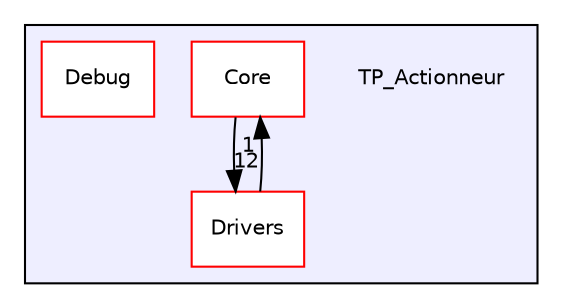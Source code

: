 digraph "TP_Actionneur" {
  compound=true
  node [ fontsize="10", fontname="Helvetica"];
  edge [ labelfontsize="10", labelfontname="Helvetica"];
  subgraph clusterdir_acdc5646ab76ff805fc9533ee37267c8 {
    graph [ bgcolor="#eeeeff", pencolor="black", label="" URL="dir_acdc5646ab76ff805fc9533ee37267c8.html"];
    dir_acdc5646ab76ff805fc9533ee37267c8 [shape=plaintext label="TP_Actionneur"];
  dir_7a63e2a7a3089a1afb91cfe87f0d9a31 [shape=box label="Core" fillcolor="white" style="filled" color="red" URL="dir_7a63e2a7a3089a1afb91cfe87f0d9a31.html"];
  dir_b7523cb76e5e55a955588afd3e99b6b2 [shape=box label="Debug" fillcolor="white" style="filled" color="red" URL="dir_b7523cb76e5e55a955588afd3e99b6b2.html"];
  dir_9d613ef6b237bc423428f19c8d2ae9ad [shape=box label="Drivers" fillcolor="white" style="filled" color="red" URL="dir_9d613ef6b237bc423428f19c8d2ae9ad.html"];
  }
  dir_7a63e2a7a3089a1afb91cfe87f0d9a31->dir_9d613ef6b237bc423428f19c8d2ae9ad [headlabel="12", labeldistance=1.5 headhref="dir_000001_000011.html"];
  dir_9d613ef6b237bc423428f19c8d2ae9ad->dir_7a63e2a7a3089a1afb91cfe87f0d9a31 [headlabel="1", labeldistance=1.5 headhref="dir_000011_000001.html"];
}
